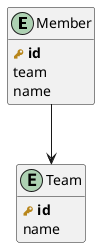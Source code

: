 @startuml
!define table(x) class x << (T,#FFAAAA) >>
!define primary_key(x) <b><color:#b8861b><&key></color> x</b>
!define foreign_key(x) <color:#aaaaaa><&key></color> x
hide methods
hide stereotypes

entity (Member) {
  primary_key(id)
  team
  name
}

entity (Team) {
  primary_key(id)
  name
}

Member --> Team
@enduml